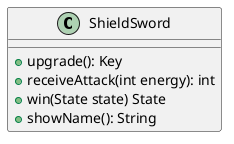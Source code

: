 @startuml
class ShieldSword {
    +upgrade(): Key
    +receiveAttack(int energy): int
    +win(State state) State
    +showName(): String
}
@enduml